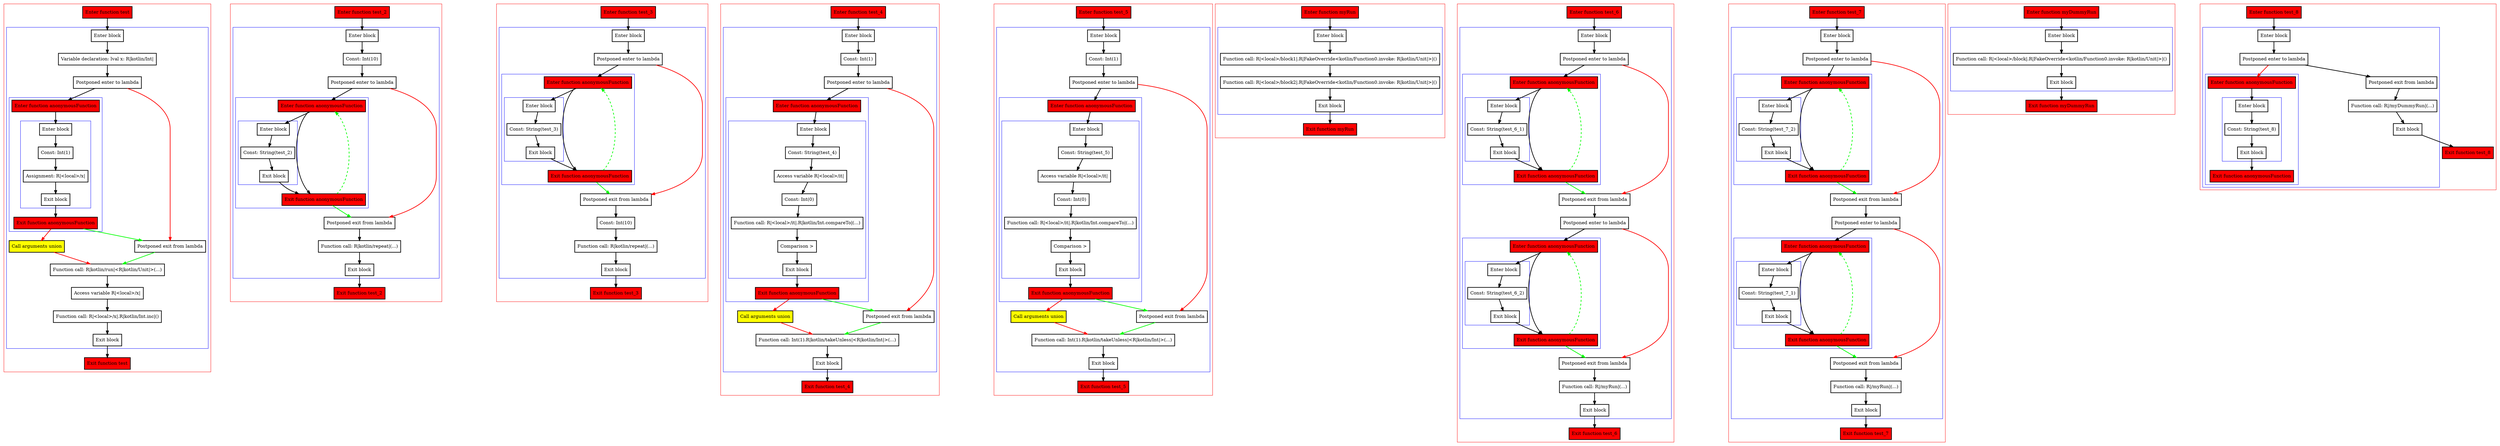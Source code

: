 digraph callsInPlace_kt {
    graph [nodesep=3]
    node [shape=box penwidth=2]
    edge [penwidth=2]

    subgraph cluster_0 {
        color=red
        0 [label="Enter function test" style="filled" fillcolor=red];
        subgraph cluster_1 {
            color=blue
            1 [label="Enter block"];
            2 [label="Variable declaration: lval x: R|kotlin/Int|"];
            3 [label="Postponed enter to lambda"];
            subgraph cluster_2 {
                color=blue
                11 [label="Enter function anonymousFunction" style="filled" fillcolor=red];
                subgraph cluster_3 {
                    color=blue
                    12 [label="Enter block"];
                    13 [label="Const: Int(1)"];
                    14 [label="Assignment: R|<local>/x|"];
                    15 [label="Exit block"];
                }
                16 [label="Exit function anonymousFunction" style="filled" fillcolor=red];
            }
            4 [label="Call arguments union" style="filled" fillcolor=yellow];
            5 [label="Postponed exit from lambda"];
            6 [label="Function call: R|kotlin/run|<R|kotlin/Unit|>(...)"];
            7 [label="Access variable R|<local>/x|"];
            8 [label="Function call: R|<local>/x|.R|kotlin/Int.inc|()"];
            9 [label="Exit block"];
        }
        10 [label="Exit function test" style="filled" fillcolor=red];
    }
    0 -> {1};
    1 -> {2};
    2 -> {3};
    3 -> {11};
    3 -> {5} [color=red];
    4 -> {6} [color=red];
    5 -> {6} [color=green];
    6 -> {7};
    7 -> {8};
    8 -> {9};
    9 -> {10};
    11 -> {12};
    12 -> {13};
    13 -> {14};
    14 -> {15};
    15 -> {16};
    16 -> {5} [color=green];
    16 -> {4} [color=red];

    subgraph cluster_4 {
        color=red
        17 [label="Enter function test_2" style="filled" fillcolor=red];
        subgraph cluster_5 {
            color=blue
            18 [label="Enter block"];
            19 [label="Const: Int(10)"];
            20 [label="Postponed enter to lambda"];
            subgraph cluster_6 {
                color=blue
                25 [label="Enter function anonymousFunction" style="filled" fillcolor=red];
                subgraph cluster_7 {
                    color=blue
                    26 [label="Enter block"];
                    27 [label="Const: String(test_2)"];
                    28 [label="Exit block"];
                }
                29 [label="Exit function anonymousFunction" style="filled" fillcolor=red];
            }
            21 [label="Postponed exit from lambda"];
            22 [label="Function call: R|kotlin/repeat|(...)"];
            23 [label="Exit block"];
        }
        24 [label="Exit function test_2" style="filled" fillcolor=red];
    }
    17 -> {18};
    18 -> {19};
    19 -> {20};
    20 -> {25};
    20 -> {21} [color=red];
    21 -> {22};
    22 -> {23};
    23 -> {24};
    25 -> {29 26};
    26 -> {27};
    27 -> {28};
    28 -> {29};
    29 -> {21} [color=green];
    29 -> {25} [color=green style=dashed];

    subgraph cluster_8 {
        color=red
        30 [label="Enter function test_3" style="filled" fillcolor=red];
        subgraph cluster_9 {
            color=blue
            31 [label="Enter block"];
            32 [label="Postponed enter to lambda"];
            subgraph cluster_10 {
                color=blue
                38 [label="Enter function anonymousFunction" style="filled" fillcolor=red];
                subgraph cluster_11 {
                    color=blue
                    39 [label="Enter block"];
                    40 [label="Const: String(test_3)"];
                    41 [label="Exit block"];
                }
                42 [label="Exit function anonymousFunction" style="filled" fillcolor=red];
            }
            33 [label="Postponed exit from lambda"];
            34 [label="Const: Int(10)"];
            35 [label="Function call: R|kotlin/repeat|(...)"];
            36 [label="Exit block"];
        }
        37 [label="Exit function test_3" style="filled" fillcolor=red];
    }
    30 -> {31};
    31 -> {32};
    32 -> {38};
    32 -> {33} [color=red];
    33 -> {34};
    34 -> {35};
    35 -> {36};
    36 -> {37};
    38 -> {42 39};
    39 -> {40};
    40 -> {41};
    41 -> {42};
    42 -> {33} [color=green];
    42 -> {38} [color=green style=dashed];

    subgraph cluster_12 {
        color=red
        43 [label="Enter function test_4" style="filled" fillcolor=red];
        subgraph cluster_13 {
            color=blue
            44 [label="Enter block"];
            45 [label="Const: Int(1)"];
            46 [label="Postponed enter to lambda"];
            subgraph cluster_14 {
                color=blue
                52 [label="Enter function anonymousFunction" style="filled" fillcolor=red];
                subgraph cluster_15 {
                    color=blue
                    53 [label="Enter block"];
                    54 [label="Const: String(test_4)"];
                    55 [label="Access variable R|<local>/it|"];
                    56 [label="Const: Int(0)"];
                    57 [label="Function call: R|<local>/it|.R|kotlin/Int.compareTo|(...)"];
                    58 [label="Comparison >"];
                    59 [label="Exit block"];
                }
                60 [label="Exit function anonymousFunction" style="filled" fillcolor=red];
            }
            47 [label="Call arguments union" style="filled" fillcolor=yellow];
            48 [label="Postponed exit from lambda"];
            49 [label="Function call: Int(1).R|kotlin/takeUnless|<R|kotlin/Int|>(...)"];
            50 [label="Exit block"];
        }
        51 [label="Exit function test_4" style="filled" fillcolor=red];
    }
    43 -> {44};
    44 -> {45};
    45 -> {46};
    46 -> {52};
    46 -> {48} [color=red];
    47 -> {49} [color=red];
    48 -> {49} [color=green];
    49 -> {50};
    50 -> {51};
    52 -> {53};
    53 -> {54};
    54 -> {55};
    55 -> {56};
    56 -> {57};
    57 -> {58};
    58 -> {59};
    59 -> {60};
    60 -> {48} [color=green];
    60 -> {47} [color=red];

    subgraph cluster_16 {
        color=red
        61 [label="Enter function test_5" style="filled" fillcolor=red];
        subgraph cluster_17 {
            color=blue
            62 [label="Enter block"];
            63 [label="Const: Int(1)"];
            64 [label="Postponed enter to lambda"];
            subgraph cluster_18 {
                color=blue
                70 [label="Enter function anonymousFunction" style="filled" fillcolor=red];
                subgraph cluster_19 {
                    color=blue
                    71 [label="Enter block"];
                    72 [label="Const: String(test_5)"];
                    73 [label="Access variable R|<local>/it|"];
                    74 [label="Const: Int(0)"];
                    75 [label="Function call: R|<local>/it|.R|kotlin/Int.compareTo|(...)"];
                    76 [label="Comparison >"];
                    77 [label="Exit block"];
                }
                78 [label="Exit function anonymousFunction" style="filled" fillcolor=red];
            }
            65 [label="Call arguments union" style="filled" fillcolor=yellow];
            66 [label="Postponed exit from lambda"];
            67 [label="Function call: Int(1).R|kotlin/takeUnless|<R|kotlin/Int|>(...)"];
            68 [label="Exit block"];
        }
        69 [label="Exit function test_5" style="filled" fillcolor=red];
    }
    61 -> {62};
    62 -> {63};
    63 -> {64};
    64 -> {70};
    64 -> {66} [color=red];
    65 -> {67} [color=red];
    66 -> {67} [color=green];
    67 -> {68};
    68 -> {69};
    70 -> {71};
    71 -> {72};
    72 -> {73};
    73 -> {74};
    74 -> {75};
    75 -> {76};
    76 -> {77};
    77 -> {78};
    78 -> {66} [color=green];
    78 -> {65} [color=red];

    subgraph cluster_20 {
        color=red
        79 [label="Enter function myRun" style="filled" fillcolor=red];
        subgraph cluster_21 {
            color=blue
            80 [label="Enter block"];
            81 [label="Function call: R|<local>/block1|.R|FakeOverride<kotlin/Function0.invoke: R|kotlin/Unit|>|()"];
            82 [label="Function call: R|<local>/block2|.R|FakeOverride<kotlin/Function0.invoke: R|kotlin/Unit|>|()"];
            83 [label="Exit block"];
        }
        84 [label="Exit function myRun" style="filled" fillcolor=red];
    }
    79 -> {80};
    80 -> {81};
    81 -> {82};
    82 -> {83};
    83 -> {84};

    subgraph cluster_22 {
        color=red
        85 [label="Enter function test_6" style="filled" fillcolor=red];
        subgraph cluster_23 {
            color=blue
            86 [label="Enter block"];
            87 [label="Postponed enter to lambda"];
            subgraph cluster_24 {
                color=blue
                94 [label="Enter function anonymousFunction" style="filled" fillcolor=red];
                subgraph cluster_25 {
                    color=blue
                    95 [label="Enter block"];
                    96 [label="Const: String(test_6_1)"];
                    97 [label="Exit block"];
                }
                98 [label="Exit function anonymousFunction" style="filled" fillcolor=red];
            }
            88 [label="Postponed exit from lambda"];
            89 [label="Postponed enter to lambda"];
            subgraph cluster_26 {
                color=blue
                99 [label="Enter function anonymousFunction" style="filled" fillcolor=red];
                subgraph cluster_27 {
                    color=blue
                    100 [label="Enter block"];
                    101 [label="Const: String(test_6_2)"];
                    102 [label="Exit block"];
                }
                103 [label="Exit function anonymousFunction" style="filled" fillcolor=red];
            }
            90 [label="Postponed exit from lambda"];
            91 [label="Function call: R|/myRun|(...)"];
            92 [label="Exit block"];
        }
        93 [label="Exit function test_6" style="filled" fillcolor=red];
    }
    85 -> {86};
    86 -> {87};
    87 -> {94};
    87 -> {88} [color=red];
    88 -> {89};
    89 -> {99};
    89 -> {90} [color=red];
    90 -> {91};
    91 -> {92};
    92 -> {93};
    94 -> {98 95};
    95 -> {96};
    96 -> {97};
    97 -> {98};
    98 -> {88} [color=green];
    98 -> {94} [color=green style=dashed];
    99 -> {103 100};
    100 -> {101};
    101 -> {102};
    102 -> {103};
    103 -> {90} [color=green];
    103 -> {99} [color=green style=dashed];

    subgraph cluster_28 {
        color=red
        104 [label="Enter function test_7" style="filled" fillcolor=red];
        subgraph cluster_29 {
            color=blue
            105 [label="Enter block"];
            106 [label="Postponed enter to lambda"];
            subgraph cluster_30 {
                color=blue
                113 [label="Enter function anonymousFunction" style="filled" fillcolor=red];
                subgraph cluster_31 {
                    color=blue
                    114 [label="Enter block"];
                    115 [label="Const: String(test_7_2)"];
                    116 [label="Exit block"];
                }
                117 [label="Exit function anonymousFunction" style="filled" fillcolor=red];
            }
            107 [label="Postponed exit from lambda"];
            108 [label="Postponed enter to lambda"];
            subgraph cluster_32 {
                color=blue
                118 [label="Enter function anonymousFunction" style="filled" fillcolor=red];
                subgraph cluster_33 {
                    color=blue
                    119 [label="Enter block"];
                    120 [label="Const: String(test_7_1)"];
                    121 [label="Exit block"];
                }
                122 [label="Exit function anonymousFunction" style="filled" fillcolor=red];
            }
            109 [label="Postponed exit from lambda"];
            110 [label="Function call: R|/myRun|(...)"];
            111 [label="Exit block"];
        }
        112 [label="Exit function test_7" style="filled" fillcolor=red];
    }
    104 -> {105};
    105 -> {106};
    106 -> {113};
    106 -> {107} [color=red];
    107 -> {108};
    108 -> {118};
    108 -> {109} [color=red];
    109 -> {110};
    110 -> {111};
    111 -> {112};
    113 -> {117 114};
    114 -> {115};
    115 -> {116};
    116 -> {117};
    117 -> {107} [color=green];
    117 -> {113} [color=green style=dashed];
    118 -> {122 119};
    119 -> {120};
    120 -> {121};
    121 -> {122};
    122 -> {109} [color=green];
    122 -> {118} [color=green style=dashed];

    subgraph cluster_34 {
        color=red
        123 [label="Enter function myDummyRun" style="filled" fillcolor=red];
        subgraph cluster_35 {
            color=blue
            124 [label="Enter block"];
            125 [label="Function call: R|<local>/block|.R|FakeOverride<kotlin/Function0.invoke: R|kotlin/Unit|>|()"];
            126 [label="Exit block"];
        }
        127 [label="Exit function myDummyRun" style="filled" fillcolor=red];
    }
    123 -> {124};
    124 -> {125};
    125 -> {126};
    126 -> {127};

    subgraph cluster_36 {
        color=red
        128 [label="Enter function test_8" style="filled" fillcolor=red];
        subgraph cluster_37 {
            color=blue
            129 [label="Enter block"];
            130 [label="Postponed enter to lambda"];
            subgraph cluster_38 {
                color=blue
                135 [label="Enter function anonymousFunction" style="filled" fillcolor=red];
                subgraph cluster_39 {
                    color=blue
                    136 [label="Enter block"];
                    137 [label="Const: String(test_8)"];
                    138 [label="Exit block"];
                }
                139 [label="Exit function anonymousFunction" style="filled" fillcolor=red];
            }
            131 [label="Postponed exit from lambda"];
            132 [label="Function call: R|/myDummyRun|(...)"];
            133 [label="Exit block"];
        }
        134 [label="Exit function test_8" style="filled" fillcolor=red];
    }
    128 -> {129};
    129 -> {130};
    130 -> {131};
    130 -> {135} [color=red];
    131 -> {132};
    132 -> {133};
    133 -> {134};
    135 -> {136};
    136 -> {137};
    137 -> {138};
    138 -> {139};

}
